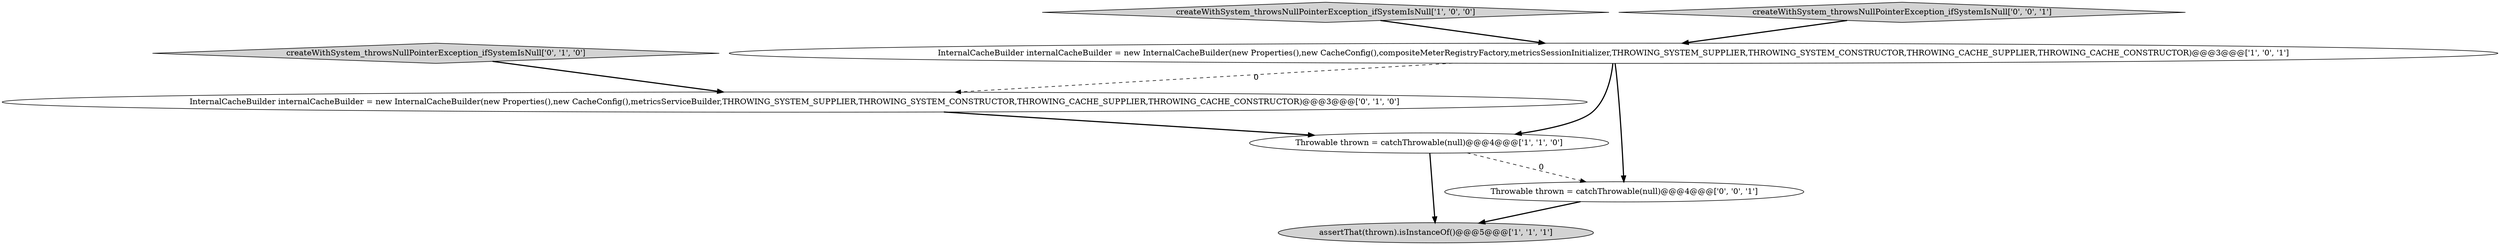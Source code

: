 digraph {
0 [style = filled, label = "Throwable thrown = catchThrowable(null)@@@4@@@['1', '1', '0']", fillcolor = white, shape = ellipse image = "AAA0AAABBB1BBB"];
7 [style = filled, label = "Throwable thrown = catchThrowable(null)@@@4@@@['0', '0', '1']", fillcolor = white, shape = ellipse image = "AAA0AAABBB3BBB"];
5 [style = filled, label = "InternalCacheBuilder internalCacheBuilder = new InternalCacheBuilder(new Properties(),new CacheConfig(),metricsServiceBuilder,THROWING_SYSTEM_SUPPLIER,THROWING_SYSTEM_CONSTRUCTOR,THROWING_CACHE_SUPPLIER,THROWING_CACHE_CONSTRUCTOR)@@@3@@@['0', '1', '0']", fillcolor = white, shape = ellipse image = "AAA1AAABBB2BBB"];
3 [style = filled, label = "createWithSystem_throwsNullPointerException_ifSystemIsNull['1', '0', '0']", fillcolor = lightgray, shape = diamond image = "AAA0AAABBB1BBB"];
6 [style = filled, label = "createWithSystem_throwsNullPointerException_ifSystemIsNull['0', '0', '1']", fillcolor = lightgray, shape = diamond image = "AAA0AAABBB3BBB"];
2 [style = filled, label = "assertThat(thrown).isInstanceOf()@@@5@@@['1', '1', '1']", fillcolor = lightgray, shape = ellipse image = "AAA0AAABBB1BBB"];
1 [style = filled, label = "InternalCacheBuilder internalCacheBuilder = new InternalCacheBuilder(new Properties(),new CacheConfig(),compositeMeterRegistryFactory,metricsSessionInitializer,THROWING_SYSTEM_SUPPLIER,THROWING_SYSTEM_CONSTRUCTOR,THROWING_CACHE_SUPPLIER,THROWING_CACHE_CONSTRUCTOR)@@@3@@@['1', '0', '1']", fillcolor = white, shape = ellipse image = "AAA0AAABBB1BBB"];
4 [style = filled, label = "createWithSystem_throwsNullPointerException_ifSystemIsNull['0', '1', '0']", fillcolor = lightgray, shape = diamond image = "AAA0AAABBB2BBB"];
4->5 [style = bold, label=""];
5->0 [style = bold, label=""];
1->5 [style = dashed, label="0"];
0->7 [style = dashed, label="0"];
0->2 [style = bold, label=""];
1->7 [style = bold, label=""];
6->1 [style = bold, label=""];
3->1 [style = bold, label=""];
1->0 [style = bold, label=""];
7->2 [style = bold, label=""];
}
